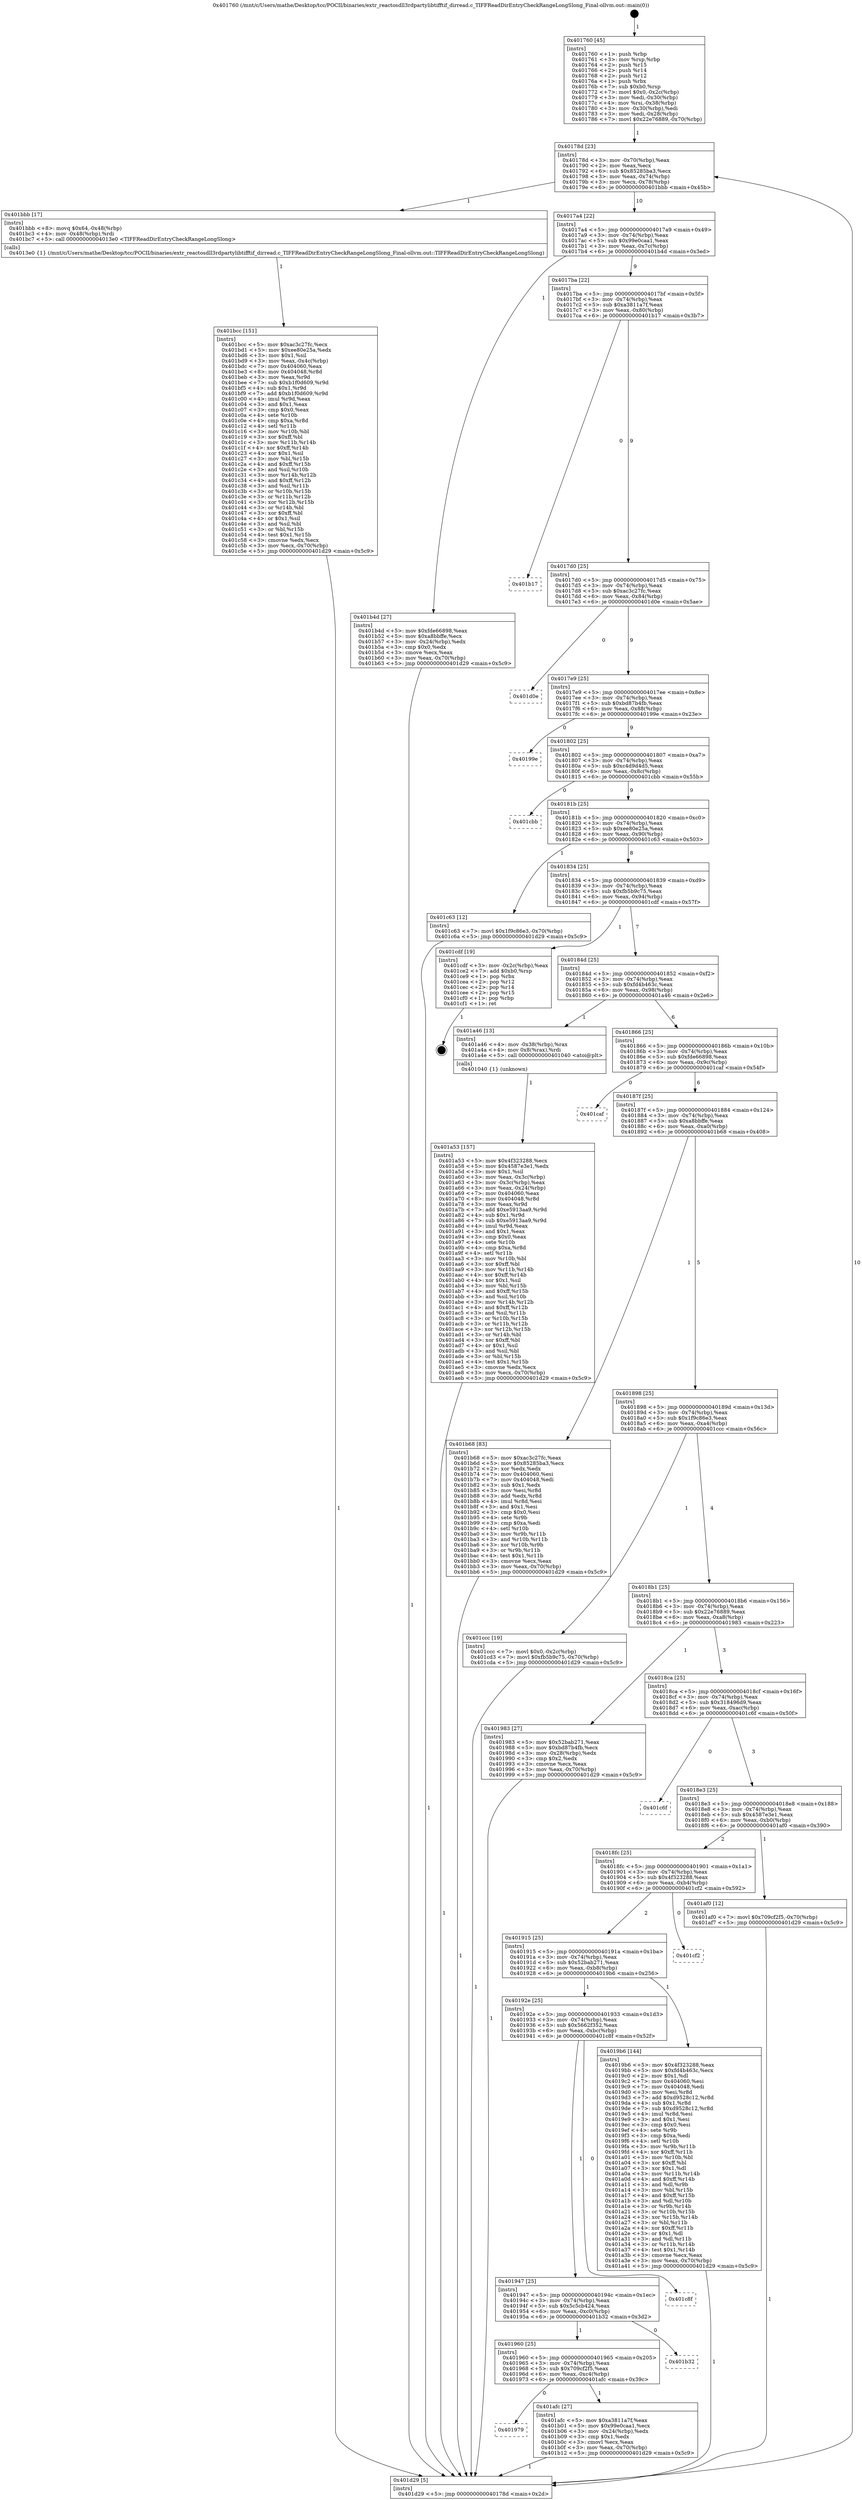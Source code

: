 digraph "0x401760" {
  label = "0x401760 (/mnt/c/Users/mathe/Desktop/tcc/POCII/binaries/extr_reactosdll3rdpartylibtifftif_dirread.c_TIFFReadDirEntryCheckRangeLongSlong_Final-ollvm.out::main(0))"
  labelloc = "t"
  node[shape=record]

  Entry [label="",width=0.3,height=0.3,shape=circle,fillcolor=black,style=filled]
  "0x40178d" [label="{
     0x40178d [23]\l
     | [instrs]\l
     &nbsp;&nbsp;0x40178d \<+3\>: mov -0x70(%rbp),%eax\l
     &nbsp;&nbsp;0x401790 \<+2\>: mov %eax,%ecx\l
     &nbsp;&nbsp;0x401792 \<+6\>: sub $0x85285ba3,%ecx\l
     &nbsp;&nbsp;0x401798 \<+3\>: mov %eax,-0x74(%rbp)\l
     &nbsp;&nbsp;0x40179b \<+3\>: mov %ecx,-0x78(%rbp)\l
     &nbsp;&nbsp;0x40179e \<+6\>: je 0000000000401bbb \<main+0x45b\>\l
  }"]
  "0x401bbb" [label="{
     0x401bbb [17]\l
     | [instrs]\l
     &nbsp;&nbsp;0x401bbb \<+8\>: movq $0x64,-0x48(%rbp)\l
     &nbsp;&nbsp;0x401bc3 \<+4\>: mov -0x48(%rbp),%rdi\l
     &nbsp;&nbsp;0x401bc7 \<+5\>: call 00000000004013e0 \<TIFFReadDirEntryCheckRangeLongSlong\>\l
     | [calls]\l
     &nbsp;&nbsp;0x4013e0 \{1\} (/mnt/c/Users/mathe/Desktop/tcc/POCII/binaries/extr_reactosdll3rdpartylibtifftif_dirread.c_TIFFReadDirEntryCheckRangeLongSlong_Final-ollvm.out::TIFFReadDirEntryCheckRangeLongSlong)\l
  }"]
  "0x4017a4" [label="{
     0x4017a4 [22]\l
     | [instrs]\l
     &nbsp;&nbsp;0x4017a4 \<+5\>: jmp 00000000004017a9 \<main+0x49\>\l
     &nbsp;&nbsp;0x4017a9 \<+3\>: mov -0x74(%rbp),%eax\l
     &nbsp;&nbsp;0x4017ac \<+5\>: sub $0x99e0caa1,%eax\l
     &nbsp;&nbsp;0x4017b1 \<+3\>: mov %eax,-0x7c(%rbp)\l
     &nbsp;&nbsp;0x4017b4 \<+6\>: je 0000000000401b4d \<main+0x3ed\>\l
  }"]
  Exit [label="",width=0.3,height=0.3,shape=circle,fillcolor=black,style=filled,peripheries=2]
  "0x401b4d" [label="{
     0x401b4d [27]\l
     | [instrs]\l
     &nbsp;&nbsp;0x401b4d \<+5\>: mov $0xfde66898,%eax\l
     &nbsp;&nbsp;0x401b52 \<+5\>: mov $0xa8bbffe,%ecx\l
     &nbsp;&nbsp;0x401b57 \<+3\>: mov -0x24(%rbp),%edx\l
     &nbsp;&nbsp;0x401b5a \<+3\>: cmp $0x0,%edx\l
     &nbsp;&nbsp;0x401b5d \<+3\>: cmove %ecx,%eax\l
     &nbsp;&nbsp;0x401b60 \<+3\>: mov %eax,-0x70(%rbp)\l
     &nbsp;&nbsp;0x401b63 \<+5\>: jmp 0000000000401d29 \<main+0x5c9\>\l
  }"]
  "0x4017ba" [label="{
     0x4017ba [22]\l
     | [instrs]\l
     &nbsp;&nbsp;0x4017ba \<+5\>: jmp 00000000004017bf \<main+0x5f\>\l
     &nbsp;&nbsp;0x4017bf \<+3\>: mov -0x74(%rbp),%eax\l
     &nbsp;&nbsp;0x4017c2 \<+5\>: sub $0xa3811a7f,%eax\l
     &nbsp;&nbsp;0x4017c7 \<+3\>: mov %eax,-0x80(%rbp)\l
     &nbsp;&nbsp;0x4017ca \<+6\>: je 0000000000401b17 \<main+0x3b7\>\l
  }"]
  "0x401bcc" [label="{
     0x401bcc [151]\l
     | [instrs]\l
     &nbsp;&nbsp;0x401bcc \<+5\>: mov $0xac3c27fc,%ecx\l
     &nbsp;&nbsp;0x401bd1 \<+5\>: mov $0xee80e25a,%edx\l
     &nbsp;&nbsp;0x401bd6 \<+3\>: mov $0x1,%sil\l
     &nbsp;&nbsp;0x401bd9 \<+3\>: mov %eax,-0x4c(%rbp)\l
     &nbsp;&nbsp;0x401bdc \<+7\>: mov 0x404060,%eax\l
     &nbsp;&nbsp;0x401be3 \<+8\>: mov 0x404048,%r8d\l
     &nbsp;&nbsp;0x401beb \<+3\>: mov %eax,%r9d\l
     &nbsp;&nbsp;0x401bee \<+7\>: sub $0xb1f0d609,%r9d\l
     &nbsp;&nbsp;0x401bf5 \<+4\>: sub $0x1,%r9d\l
     &nbsp;&nbsp;0x401bf9 \<+7\>: add $0xb1f0d609,%r9d\l
     &nbsp;&nbsp;0x401c00 \<+4\>: imul %r9d,%eax\l
     &nbsp;&nbsp;0x401c04 \<+3\>: and $0x1,%eax\l
     &nbsp;&nbsp;0x401c07 \<+3\>: cmp $0x0,%eax\l
     &nbsp;&nbsp;0x401c0a \<+4\>: sete %r10b\l
     &nbsp;&nbsp;0x401c0e \<+4\>: cmp $0xa,%r8d\l
     &nbsp;&nbsp;0x401c12 \<+4\>: setl %r11b\l
     &nbsp;&nbsp;0x401c16 \<+3\>: mov %r10b,%bl\l
     &nbsp;&nbsp;0x401c19 \<+3\>: xor $0xff,%bl\l
     &nbsp;&nbsp;0x401c1c \<+3\>: mov %r11b,%r14b\l
     &nbsp;&nbsp;0x401c1f \<+4\>: xor $0xff,%r14b\l
     &nbsp;&nbsp;0x401c23 \<+4\>: xor $0x1,%sil\l
     &nbsp;&nbsp;0x401c27 \<+3\>: mov %bl,%r15b\l
     &nbsp;&nbsp;0x401c2a \<+4\>: and $0xff,%r15b\l
     &nbsp;&nbsp;0x401c2e \<+3\>: and %sil,%r10b\l
     &nbsp;&nbsp;0x401c31 \<+3\>: mov %r14b,%r12b\l
     &nbsp;&nbsp;0x401c34 \<+4\>: and $0xff,%r12b\l
     &nbsp;&nbsp;0x401c38 \<+3\>: and %sil,%r11b\l
     &nbsp;&nbsp;0x401c3b \<+3\>: or %r10b,%r15b\l
     &nbsp;&nbsp;0x401c3e \<+3\>: or %r11b,%r12b\l
     &nbsp;&nbsp;0x401c41 \<+3\>: xor %r12b,%r15b\l
     &nbsp;&nbsp;0x401c44 \<+3\>: or %r14b,%bl\l
     &nbsp;&nbsp;0x401c47 \<+3\>: xor $0xff,%bl\l
     &nbsp;&nbsp;0x401c4a \<+4\>: or $0x1,%sil\l
     &nbsp;&nbsp;0x401c4e \<+3\>: and %sil,%bl\l
     &nbsp;&nbsp;0x401c51 \<+3\>: or %bl,%r15b\l
     &nbsp;&nbsp;0x401c54 \<+4\>: test $0x1,%r15b\l
     &nbsp;&nbsp;0x401c58 \<+3\>: cmovne %edx,%ecx\l
     &nbsp;&nbsp;0x401c5b \<+3\>: mov %ecx,-0x70(%rbp)\l
     &nbsp;&nbsp;0x401c5e \<+5\>: jmp 0000000000401d29 \<main+0x5c9\>\l
  }"]
  "0x401b17" [label="{
     0x401b17\l
  }", style=dashed]
  "0x4017d0" [label="{
     0x4017d0 [25]\l
     | [instrs]\l
     &nbsp;&nbsp;0x4017d0 \<+5\>: jmp 00000000004017d5 \<main+0x75\>\l
     &nbsp;&nbsp;0x4017d5 \<+3\>: mov -0x74(%rbp),%eax\l
     &nbsp;&nbsp;0x4017d8 \<+5\>: sub $0xac3c27fc,%eax\l
     &nbsp;&nbsp;0x4017dd \<+6\>: mov %eax,-0x84(%rbp)\l
     &nbsp;&nbsp;0x4017e3 \<+6\>: je 0000000000401d0e \<main+0x5ae\>\l
  }"]
  "0x401979" [label="{
     0x401979\l
  }", style=dashed]
  "0x401d0e" [label="{
     0x401d0e\l
  }", style=dashed]
  "0x4017e9" [label="{
     0x4017e9 [25]\l
     | [instrs]\l
     &nbsp;&nbsp;0x4017e9 \<+5\>: jmp 00000000004017ee \<main+0x8e\>\l
     &nbsp;&nbsp;0x4017ee \<+3\>: mov -0x74(%rbp),%eax\l
     &nbsp;&nbsp;0x4017f1 \<+5\>: sub $0xbd87b4fb,%eax\l
     &nbsp;&nbsp;0x4017f6 \<+6\>: mov %eax,-0x88(%rbp)\l
     &nbsp;&nbsp;0x4017fc \<+6\>: je 000000000040199e \<main+0x23e\>\l
  }"]
  "0x401afc" [label="{
     0x401afc [27]\l
     | [instrs]\l
     &nbsp;&nbsp;0x401afc \<+5\>: mov $0xa3811a7f,%eax\l
     &nbsp;&nbsp;0x401b01 \<+5\>: mov $0x99e0caa1,%ecx\l
     &nbsp;&nbsp;0x401b06 \<+3\>: mov -0x24(%rbp),%edx\l
     &nbsp;&nbsp;0x401b09 \<+3\>: cmp $0x1,%edx\l
     &nbsp;&nbsp;0x401b0c \<+3\>: cmovl %ecx,%eax\l
     &nbsp;&nbsp;0x401b0f \<+3\>: mov %eax,-0x70(%rbp)\l
     &nbsp;&nbsp;0x401b12 \<+5\>: jmp 0000000000401d29 \<main+0x5c9\>\l
  }"]
  "0x40199e" [label="{
     0x40199e\l
  }", style=dashed]
  "0x401802" [label="{
     0x401802 [25]\l
     | [instrs]\l
     &nbsp;&nbsp;0x401802 \<+5\>: jmp 0000000000401807 \<main+0xa7\>\l
     &nbsp;&nbsp;0x401807 \<+3\>: mov -0x74(%rbp),%eax\l
     &nbsp;&nbsp;0x40180a \<+5\>: sub $0xc4d9d4d5,%eax\l
     &nbsp;&nbsp;0x40180f \<+6\>: mov %eax,-0x8c(%rbp)\l
     &nbsp;&nbsp;0x401815 \<+6\>: je 0000000000401cbb \<main+0x55b\>\l
  }"]
  "0x401960" [label="{
     0x401960 [25]\l
     | [instrs]\l
     &nbsp;&nbsp;0x401960 \<+5\>: jmp 0000000000401965 \<main+0x205\>\l
     &nbsp;&nbsp;0x401965 \<+3\>: mov -0x74(%rbp),%eax\l
     &nbsp;&nbsp;0x401968 \<+5\>: sub $0x709cf2f5,%eax\l
     &nbsp;&nbsp;0x40196d \<+6\>: mov %eax,-0xc4(%rbp)\l
     &nbsp;&nbsp;0x401973 \<+6\>: je 0000000000401afc \<main+0x39c\>\l
  }"]
  "0x401cbb" [label="{
     0x401cbb\l
  }", style=dashed]
  "0x40181b" [label="{
     0x40181b [25]\l
     | [instrs]\l
     &nbsp;&nbsp;0x40181b \<+5\>: jmp 0000000000401820 \<main+0xc0\>\l
     &nbsp;&nbsp;0x401820 \<+3\>: mov -0x74(%rbp),%eax\l
     &nbsp;&nbsp;0x401823 \<+5\>: sub $0xee80e25a,%eax\l
     &nbsp;&nbsp;0x401828 \<+6\>: mov %eax,-0x90(%rbp)\l
     &nbsp;&nbsp;0x40182e \<+6\>: je 0000000000401c63 \<main+0x503\>\l
  }"]
  "0x401b32" [label="{
     0x401b32\l
  }", style=dashed]
  "0x401c63" [label="{
     0x401c63 [12]\l
     | [instrs]\l
     &nbsp;&nbsp;0x401c63 \<+7\>: movl $0x1f9c86e3,-0x70(%rbp)\l
     &nbsp;&nbsp;0x401c6a \<+5\>: jmp 0000000000401d29 \<main+0x5c9\>\l
  }"]
  "0x401834" [label="{
     0x401834 [25]\l
     | [instrs]\l
     &nbsp;&nbsp;0x401834 \<+5\>: jmp 0000000000401839 \<main+0xd9\>\l
     &nbsp;&nbsp;0x401839 \<+3\>: mov -0x74(%rbp),%eax\l
     &nbsp;&nbsp;0x40183c \<+5\>: sub $0xfb5b9c75,%eax\l
     &nbsp;&nbsp;0x401841 \<+6\>: mov %eax,-0x94(%rbp)\l
     &nbsp;&nbsp;0x401847 \<+6\>: je 0000000000401cdf \<main+0x57f\>\l
  }"]
  "0x401947" [label="{
     0x401947 [25]\l
     | [instrs]\l
     &nbsp;&nbsp;0x401947 \<+5\>: jmp 000000000040194c \<main+0x1ec\>\l
     &nbsp;&nbsp;0x40194c \<+3\>: mov -0x74(%rbp),%eax\l
     &nbsp;&nbsp;0x40194f \<+5\>: sub $0x5c5cb424,%eax\l
     &nbsp;&nbsp;0x401954 \<+6\>: mov %eax,-0xc0(%rbp)\l
     &nbsp;&nbsp;0x40195a \<+6\>: je 0000000000401b32 \<main+0x3d2\>\l
  }"]
  "0x401cdf" [label="{
     0x401cdf [19]\l
     | [instrs]\l
     &nbsp;&nbsp;0x401cdf \<+3\>: mov -0x2c(%rbp),%eax\l
     &nbsp;&nbsp;0x401ce2 \<+7\>: add $0xb0,%rsp\l
     &nbsp;&nbsp;0x401ce9 \<+1\>: pop %rbx\l
     &nbsp;&nbsp;0x401cea \<+2\>: pop %r12\l
     &nbsp;&nbsp;0x401cec \<+2\>: pop %r14\l
     &nbsp;&nbsp;0x401cee \<+2\>: pop %r15\l
     &nbsp;&nbsp;0x401cf0 \<+1\>: pop %rbp\l
     &nbsp;&nbsp;0x401cf1 \<+1\>: ret\l
  }"]
  "0x40184d" [label="{
     0x40184d [25]\l
     | [instrs]\l
     &nbsp;&nbsp;0x40184d \<+5\>: jmp 0000000000401852 \<main+0xf2\>\l
     &nbsp;&nbsp;0x401852 \<+3\>: mov -0x74(%rbp),%eax\l
     &nbsp;&nbsp;0x401855 \<+5\>: sub $0xfd4b463c,%eax\l
     &nbsp;&nbsp;0x40185a \<+6\>: mov %eax,-0x98(%rbp)\l
     &nbsp;&nbsp;0x401860 \<+6\>: je 0000000000401a46 \<main+0x2e6\>\l
  }"]
  "0x401c8f" [label="{
     0x401c8f\l
  }", style=dashed]
  "0x401a46" [label="{
     0x401a46 [13]\l
     | [instrs]\l
     &nbsp;&nbsp;0x401a46 \<+4\>: mov -0x38(%rbp),%rax\l
     &nbsp;&nbsp;0x401a4a \<+4\>: mov 0x8(%rax),%rdi\l
     &nbsp;&nbsp;0x401a4e \<+5\>: call 0000000000401040 \<atoi@plt\>\l
     | [calls]\l
     &nbsp;&nbsp;0x401040 \{1\} (unknown)\l
  }"]
  "0x401866" [label="{
     0x401866 [25]\l
     | [instrs]\l
     &nbsp;&nbsp;0x401866 \<+5\>: jmp 000000000040186b \<main+0x10b\>\l
     &nbsp;&nbsp;0x40186b \<+3\>: mov -0x74(%rbp),%eax\l
     &nbsp;&nbsp;0x40186e \<+5\>: sub $0xfde66898,%eax\l
     &nbsp;&nbsp;0x401873 \<+6\>: mov %eax,-0x9c(%rbp)\l
     &nbsp;&nbsp;0x401879 \<+6\>: je 0000000000401caf \<main+0x54f\>\l
  }"]
  "0x401a53" [label="{
     0x401a53 [157]\l
     | [instrs]\l
     &nbsp;&nbsp;0x401a53 \<+5\>: mov $0x4f323288,%ecx\l
     &nbsp;&nbsp;0x401a58 \<+5\>: mov $0x4587e3e1,%edx\l
     &nbsp;&nbsp;0x401a5d \<+3\>: mov $0x1,%sil\l
     &nbsp;&nbsp;0x401a60 \<+3\>: mov %eax,-0x3c(%rbp)\l
     &nbsp;&nbsp;0x401a63 \<+3\>: mov -0x3c(%rbp),%eax\l
     &nbsp;&nbsp;0x401a66 \<+3\>: mov %eax,-0x24(%rbp)\l
     &nbsp;&nbsp;0x401a69 \<+7\>: mov 0x404060,%eax\l
     &nbsp;&nbsp;0x401a70 \<+8\>: mov 0x404048,%r8d\l
     &nbsp;&nbsp;0x401a78 \<+3\>: mov %eax,%r9d\l
     &nbsp;&nbsp;0x401a7b \<+7\>: add $0xe5913aa9,%r9d\l
     &nbsp;&nbsp;0x401a82 \<+4\>: sub $0x1,%r9d\l
     &nbsp;&nbsp;0x401a86 \<+7\>: sub $0xe5913aa9,%r9d\l
     &nbsp;&nbsp;0x401a8d \<+4\>: imul %r9d,%eax\l
     &nbsp;&nbsp;0x401a91 \<+3\>: and $0x1,%eax\l
     &nbsp;&nbsp;0x401a94 \<+3\>: cmp $0x0,%eax\l
     &nbsp;&nbsp;0x401a97 \<+4\>: sete %r10b\l
     &nbsp;&nbsp;0x401a9b \<+4\>: cmp $0xa,%r8d\l
     &nbsp;&nbsp;0x401a9f \<+4\>: setl %r11b\l
     &nbsp;&nbsp;0x401aa3 \<+3\>: mov %r10b,%bl\l
     &nbsp;&nbsp;0x401aa6 \<+3\>: xor $0xff,%bl\l
     &nbsp;&nbsp;0x401aa9 \<+3\>: mov %r11b,%r14b\l
     &nbsp;&nbsp;0x401aac \<+4\>: xor $0xff,%r14b\l
     &nbsp;&nbsp;0x401ab0 \<+4\>: xor $0x1,%sil\l
     &nbsp;&nbsp;0x401ab4 \<+3\>: mov %bl,%r15b\l
     &nbsp;&nbsp;0x401ab7 \<+4\>: and $0xff,%r15b\l
     &nbsp;&nbsp;0x401abb \<+3\>: and %sil,%r10b\l
     &nbsp;&nbsp;0x401abe \<+3\>: mov %r14b,%r12b\l
     &nbsp;&nbsp;0x401ac1 \<+4\>: and $0xff,%r12b\l
     &nbsp;&nbsp;0x401ac5 \<+3\>: and %sil,%r11b\l
     &nbsp;&nbsp;0x401ac8 \<+3\>: or %r10b,%r15b\l
     &nbsp;&nbsp;0x401acb \<+3\>: or %r11b,%r12b\l
     &nbsp;&nbsp;0x401ace \<+3\>: xor %r12b,%r15b\l
     &nbsp;&nbsp;0x401ad1 \<+3\>: or %r14b,%bl\l
     &nbsp;&nbsp;0x401ad4 \<+3\>: xor $0xff,%bl\l
     &nbsp;&nbsp;0x401ad7 \<+4\>: or $0x1,%sil\l
     &nbsp;&nbsp;0x401adb \<+3\>: and %sil,%bl\l
     &nbsp;&nbsp;0x401ade \<+3\>: or %bl,%r15b\l
     &nbsp;&nbsp;0x401ae1 \<+4\>: test $0x1,%r15b\l
     &nbsp;&nbsp;0x401ae5 \<+3\>: cmovne %edx,%ecx\l
     &nbsp;&nbsp;0x401ae8 \<+3\>: mov %ecx,-0x70(%rbp)\l
     &nbsp;&nbsp;0x401aeb \<+5\>: jmp 0000000000401d29 \<main+0x5c9\>\l
  }"]
  "0x401caf" [label="{
     0x401caf\l
  }", style=dashed]
  "0x40187f" [label="{
     0x40187f [25]\l
     | [instrs]\l
     &nbsp;&nbsp;0x40187f \<+5\>: jmp 0000000000401884 \<main+0x124\>\l
     &nbsp;&nbsp;0x401884 \<+3\>: mov -0x74(%rbp),%eax\l
     &nbsp;&nbsp;0x401887 \<+5\>: sub $0xa8bbffe,%eax\l
     &nbsp;&nbsp;0x40188c \<+6\>: mov %eax,-0xa0(%rbp)\l
     &nbsp;&nbsp;0x401892 \<+6\>: je 0000000000401b68 \<main+0x408\>\l
  }"]
  "0x40192e" [label="{
     0x40192e [25]\l
     | [instrs]\l
     &nbsp;&nbsp;0x40192e \<+5\>: jmp 0000000000401933 \<main+0x1d3\>\l
     &nbsp;&nbsp;0x401933 \<+3\>: mov -0x74(%rbp),%eax\l
     &nbsp;&nbsp;0x401936 \<+5\>: sub $0x5662f352,%eax\l
     &nbsp;&nbsp;0x40193b \<+6\>: mov %eax,-0xbc(%rbp)\l
     &nbsp;&nbsp;0x401941 \<+6\>: je 0000000000401c8f \<main+0x52f\>\l
  }"]
  "0x401b68" [label="{
     0x401b68 [83]\l
     | [instrs]\l
     &nbsp;&nbsp;0x401b68 \<+5\>: mov $0xac3c27fc,%eax\l
     &nbsp;&nbsp;0x401b6d \<+5\>: mov $0x85285ba3,%ecx\l
     &nbsp;&nbsp;0x401b72 \<+2\>: xor %edx,%edx\l
     &nbsp;&nbsp;0x401b74 \<+7\>: mov 0x404060,%esi\l
     &nbsp;&nbsp;0x401b7b \<+7\>: mov 0x404048,%edi\l
     &nbsp;&nbsp;0x401b82 \<+3\>: sub $0x1,%edx\l
     &nbsp;&nbsp;0x401b85 \<+3\>: mov %esi,%r8d\l
     &nbsp;&nbsp;0x401b88 \<+3\>: add %edx,%r8d\l
     &nbsp;&nbsp;0x401b8b \<+4\>: imul %r8d,%esi\l
     &nbsp;&nbsp;0x401b8f \<+3\>: and $0x1,%esi\l
     &nbsp;&nbsp;0x401b92 \<+3\>: cmp $0x0,%esi\l
     &nbsp;&nbsp;0x401b95 \<+4\>: sete %r9b\l
     &nbsp;&nbsp;0x401b99 \<+3\>: cmp $0xa,%edi\l
     &nbsp;&nbsp;0x401b9c \<+4\>: setl %r10b\l
     &nbsp;&nbsp;0x401ba0 \<+3\>: mov %r9b,%r11b\l
     &nbsp;&nbsp;0x401ba3 \<+3\>: and %r10b,%r11b\l
     &nbsp;&nbsp;0x401ba6 \<+3\>: xor %r10b,%r9b\l
     &nbsp;&nbsp;0x401ba9 \<+3\>: or %r9b,%r11b\l
     &nbsp;&nbsp;0x401bac \<+4\>: test $0x1,%r11b\l
     &nbsp;&nbsp;0x401bb0 \<+3\>: cmovne %ecx,%eax\l
     &nbsp;&nbsp;0x401bb3 \<+3\>: mov %eax,-0x70(%rbp)\l
     &nbsp;&nbsp;0x401bb6 \<+5\>: jmp 0000000000401d29 \<main+0x5c9\>\l
  }"]
  "0x401898" [label="{
     0x401898 [25]\l
     | [instrs]\l
     &nbsp;&nbsp;0x401898 \<+5\>: jmp 000000000040189d \<main+0x13d\>\l
     &nbsp;&nbsp;0x40189d \<+3\>: mov -0x74(%rbp),%eax\l
     &nbsp;&nbsp;0x4018a0 \<+5\>: sub $0x1f9c86e3,%eax\l
     &nbsp;&nbsp;0x4018a5 \<+6\>: mov %eax,-0xa4(%rbp)\l
     &nbsp;&nbsp;0x4018ab \<+6\>: je 0000000000401ccc \<main+0x56c\>\l
  }"]
  "0x4019b6" [label="{
     0x4019b6 [144]\l
     | [instrs]\l
     &nbsp;&nbsp;0x4019b6 \<+5\>: mov $0x4f323288,%eax\l
     &nbsp;&nbsp;0x4019bb \<+5\>: mov $0xfd4b463c,%ecx\l
     &nbsp;&nbsp;0x4019c0 \<+2\>: mov $0x1,%dl\l
     &nbsp;&nbsp;0x4019c2 \<+7\>: mov 0x404060,%esi\l
     &nbsp;&nbsp;0x4019c9 \<+7\>: mov 0x404048,%edi\l
     &nbsp;&nbsp;0x4019d0 \<+3\>: mov %esi,%r8d\l
     &nbsp;&nbsp;0x4019d3 \<+7\>: add $0xd9528c12,%r8d\l
     &nbsp;&nbsp;0x4019da \<+4\>: sub $0x1,%r8d\l
     &nbsp;&nbsp;0x4019de \<+7\>: sub $0xd9528c12,%r8d\l
     &nbsp;&nbsp;0x4019e5 \<+4\>: imul %r8d,%esi\l
     &nbsp;&nbsp;0x4019e9 \<+3\>: and $0x1,%esi\l
     &nbsp;&nbsp;0x4019ec \<+3\>: cmp $0x0,%esi\l
     &nbsp;&nbsp;0x4019ef \<+4\>: sete %r9b\l
     &nbsp;&nbsp;0x4019f3 \<+3\>: cmp $0xa,%edi\l
     &nbsp;&nbsp;0x4019f6 \<+4\>: setl %r10b\l
     &nbsp;&nbsp;0x4019fa \<+3\>: mov %r9b,%r11b\l
     &nbsp;&nbsp;0x4019fd \<+4\>: xor $0xff,%r11b\l
     &nbsp;&nbsp;0x401a01 \<+3\>: mov %r10b,%bl\l
     &nbsp;&nbsp;0x401a04 \<+3\>: xor $0xff,%bl\l
     &nbsp;&nbsp;0x401a07 \<+3\>: xor $0x1,%dl\l
     &nbsp;&nbsp;0x401a0a \<+3\>: mov %r11b,%r14b\l
     &nbsp;&nbsp;0x401a0d \<+4\>: and $0xff,%r14b\l
     &nbsp;&nbsp;0x401a11 \<+3\>: and %dl,%r9b\l
     &nbsp;&nbsp;0x401a14 \<+3\>: mov %bl,%r15b\l
     &nbsp;&nbsp;0x401a17 \<+4\>: and $0xff,%r15b\l
     &nbsp;&nbsp;0x401a1b \<+3\>: and %dl,%r10b\l
     &nbsp;&nbsp;0x401a1e \<+3\>: or %r9b,%r14b\l
     &nbsp;&nbsp;0x401a21 \<+3\>: or %r10b,%r15b\l
     &nbsp;&nbsp;0x401a24 \<+3\>: xor %r15b,%r14b\l
     &nbsp;&nbsp;0x401a27 \<+3\>: or %bl,%r11b\l
     &nbsp;&nbsp;0x401a2a \<+4\>: xor $0xff,%r11b\l
     &nbsp;&nbsp;0x401a2e \<+3\>: or $0x1,%dl\l
     &nbsp;&nbsp;0x401a31 \<+3\>: and %dl,%r11b\l
     &nbsp;&nbsp;0x401a34 \<+3\>: or %r11b,%r14b\l
     &nbsp;&nbsp;0x401a37 \<+4\>: test $0x1,%r14b\l
     &nbsp;&nbsp;0x401a3b \<+3\>: cmovne %ecx,%eax\l
     &nbsp;&nbsp;0x401a3e \<+3\>: mov %eax,-0x70(%rbp)\l
     &nbsp;&nbsp;0x401a41 \<+5\>: jmp 0000000000401d29 \<main+0x5c9\>\l
  }"]
  "0x401ccc" [label="{
     0x401ccc [19]\l
     | [instrs]\l
     &nbsp;&nbsp;0x401ccc \<+7\>: movl $0x0,-0x2c(%rbp)\l
     &nbsp;&nbsp;0x401cd3 \<+7\>: movl $0xfb5b9c75,-0x70(%rbp)\l
     &nbsp;&nbsp;0x401cda \<+5\>: jmp 0000000000401d29 \<main+0x5c9\>\l
  }"]
  "0x4018b1" [label="{
     0x4018b1 [25]\l
     | [instrs]\l
     &nbsp;&nbsp;0x4018b1 \<+5\>: jmp 00000000004018b6 \<main+0x156\>\l
     &nbsp;&nbsp;0x4018b6 \<+3\>: mov -0x74(%rbp),%eax\l
     &nbsp;&nbsp;0x4018b9 \<+5\>: sub $0x22e76889,%eax\l
     &nbsp;&nbsp;0x4018be \<+6\>: mov %eax,-0xa8(%rbp)\l
     &nbsp;&nbsp;0x4018c4 \<+6\>: je 0000000000401983 \<main+0x223\>\l
  }"]
  "0x401915" [label="{
     0x401915 [25]\l
     | [instrs]\l
     &nbsp;&nbsp;0x401915 \<+5\>: jmp 000000000040191a \<main+0x1ba\>\l
     &nbsp;&nbsp;0x40191a \<+3\>: mov -0x74(%rbp),%eax\l
     &nbsp;&nbsp;0x40191d \<+5\>: sub $0x52bab271,%eax\l
     &nbsp;&nbsp;0x401922 \<+6\>: mov %eax,-0xb8(%rbp)\l
     &nbsp;&nbsp;0x401928 \<+6\>: je 00000000004019b6 \<main+0x256\>\l
  }"]
  "0x401983" [label="{
     0x401983 [27]\l
     | [instrs]\l
     &nbsp;&nbsp;0x401983 \<+5\>: mov $0x52bab271,%eax\l
     &nbsp;&nbsp;0x401988 \<+5\>: mov $0xbd87b4fb,%ecx\l
     &nbsp;&nbsp;0x40198d \<+3\>: mov -0x28(%rbp),%edx\l
     &nbsp;&nbsp;0x401990 \<+3\>: cmp $0x2,%edx\l
     &nbsp;&nbsp;0x401993 \<+3\>: cmovne %ecx,%eax\l
     &nbsp;&nbsp;0x401996 \<+3\>: mov %eax,-0x70(%rbp)\l
     &nbsp;&nbsp;0x401999 \<+5\>: jmp 0000000000401d29 \<main+0x5c9\>\l
  }"]
  "0x4018ca" [label="{
     0x4018ca [25]\l
     | [instrs]\l
     &nbsp;&nbsp;0x4018ca \<+5\>: jmp 00000000004018cf \<main+0x16f\>\l
     &nbsp;&nbsp;0x4018cf \<+3\>: mov -0x74(%rbp),%eax\l
     &nbsp;&nbsp;0x4018d2 \<+5\>: sub $0x318496d9,%eax\l
     &nbsp;&nbsp;0x4018d7 \<+6\>: mov %eax,-0xac(%rbp)\l
     &nbsp;&nbsp;0x4018dd \<+6\>: je 0000000000401c6f \<main+0x50f\>\l
  }"]
  "0x401d29" [label="{
     0x401d29 [5]\l
     | [instrs]\l
     &nbsp;&nbsp;0x401d29 \<+5\>: jmp 000000000040178d \<main+0x2d\>\l
  }"]
  "0x401760" [label="{
     0x401760 [45]\l
     | [instrs]\l
     &nbsp;&nbsp;0x401760 \<+1\>: push %rbp\l
     &nbsp;&nbsp;0x401761 \<+3\>: mov %rsp,%rbp\l
     &nbsp;&nbsp;0x401764 \<+2\>: push %r15\l
     &nbsp;&nbsp;0x401766 \<+2\>: push %r14\l
     &nbsp;&nbsp;0x401768 \<+2\>: push %r12\l
     &nbsp;&nbsp;0x40176a \<+1\>: push %rbx\l
     &nbsp;&nbsp;0x40176b \<+7\>: sub $0xb0,%rsp\l
     &nbsp;&nbsp;0x401772 \<+7\>: movl $0x0,-0x2c(%rbp)\l
     &nbsp;&nbsp;0x401779 \<+3\>: mov %edi,-0x30(%rbp)\l
     &nbsp;&nbsp;0x40177c \<+4\>: mov %rsi,-0x38(%rbp)\l
     &nbsp;&nbsp;0x401780 \<+3\>: mov -0x30(%rbp),%edi\l
     &nbsp;&nbsp;0x401783 \<+3\>: mov %edi,-0x28(%rbp)\l
     &nbsp;&nbsp;0x401786 \<+7\>: movl $0x22e76889,-0x70(%rbp)\l
  }"]
  "0x401cf2" [label="{
     0x401cf2\l
  }", style=dashed]
  "0x401c6f" [label="{
     0x401c6f\l
  }", style=dashed]
  "0x4018e3" [label="{
     0x4018e3 [25]\l
     | [instrs]\l
     &nbsp;&nbsp;0x4018e3 \<+5\>: jmp 00000000004018e8 \<main+0x188\>\l
     &nbsp;&nbsp;0x4018e8 \<+3\>: mov -0x74(%rbp),%eax\l
     &nbsp;&nbsp;0x4018eb \<+5\>: sub $0x4587e3e1,%eax\l
     &nbsp;&nbsp;0x4018f0 \<+6\>: mov %eax,-0xb0(%rbp)\l
     &nbsp;&nbsp;0x4018f6 \<+6\>: je 0000000000401af0 \<main+0x390\>\l
  }"]
  "0x4018fc" [label="{
     0x4018fc [25]\l
     | [instrs]\l
     &nbsp;&nbsp;0x4018fc \<+5\>: jmp 0000000000401901 \<main+0x1a1\>\l
     &nbsp;&nbsp;0x401901 \<+3\>: mov -0x74(%rbp),%eax\l
     &nbsp;&nbsp;0x401904 \<+5\>: sub $0x4f323288,%eax\l
     &nbsp;&nbsp;0x401909 \<+6\>: mov %eax,-0xb4(%rbp)\l
     &nbsp;&nbsp;0x40190f \<+6\>: je 0000000000401cf2 \<main+0x592\>\l
  }"]
  "0x401af0" [label="{
     0x401af0 [12]\l
     | [instrs]\l
     &nbsp;&nbsp;0x401af0 \<+7\>: movl $0x709cf2f5,-0x70(%rbp)\l
     &nbsp;&nbsp;0x401af7 \<+5\>: jmp 0000000000401d29 \<main+0x5c9\>\l
  }"]
  Entry -> "0x401760" [label=" 1"]
  "0x40178d" -> "0x401bbb" [label=" 1"]
  "0x40178d" -> "0x4017a4" [label=" 10"]
  "0x401cdf" -> Exit [label=" 1"]
  "0x4017a4" -> "0x401b4d" [label=" 1"]
  "0x4017a4" -> "0x4017ba" [label=" 9"]
  "0x401ccc" -> "0x401d29" [label=" 1"]
  "0x4017ba" -> "0x401b17" [label=" 0"]
  "0x4017ba" -> "0x4017d0" [label=" 9"]
  "0x401c63" -> "0x401d29" [label=" 1"]
  "0x4017d0" -> "0x401d0e" [label=" 0"]
  "0x4017d0" -> "0x4017e9" [label=" 9"]
  "0x401bcc" -> "0x401d29" [label=" 1"]
  "0x4017e9" -> "0x40199e" [label=" 0"]
  "0x4017e9" -> "0x401802" [label=" 9"]
  "0x401bbb" -> "0x401bcc" [label=" 1"]
  "0x401802" -> "0x401cbb" [label=" 0"]
  "0x401802" -> "0x40181b" [label=" 9"]
  "0x401b4d" -> "0x401d29" [label=" 1"]
  "0x40181b" -> "0x401c63" [label=" 1"]
  "0x40181b" -> "0x401834" [label=" 8"]
  "0x401afc" -> "0x401d29" [label=" 1"]
  "0x401834" -> "0x401cdf" [label=" 1"]
  "0x401834" -> "0x40184d" [label=" 7"]
  "0x401960" -> "0x401afc" [label=" 1"]
  "0x40184d" -> "0x401a46" [label=" 1"]
  "0x40184d" -> "0x401866" [label=" 6"]
  "0x401b68" -> "0x401d29" [label=" 1"]
  "0x401866" -> "0x401caf" [label=" 0"]
  "0x401866" -> "0x40187f" [label=" 6"]
  "0x401947" -> "0x401b32" [label=" 0"]
  "0x40187f" -> "0x401b68" [label=" 1"]
  "0x40187f" -> "0x401898" [label=" 5"]
  "0x401960" -> "0x401979" [label=" 0"]
  "0x401898" -> "0x401ccc" [label=" 1"]
  "0x401898" -> "0x4018b1" [label=" 4"]
  "0x40192e" -> "0x401947" [label=" 1"]
  "0x4018b1" -> "0x401983" [label=" 1"]
  "0x4018b1" -> "0x4018ca" [label=" 3"]
  "0x401983" -> "0x401d29" [label=" 1"]
  "0x401760" -> "0x40178d" [label=" 1"]
  "0x401d29" -> "0x40178d" [label=" 10"]
  "0x401947" -> "0x401960" [label=" 1"]
  "0x4018ca" -> "0x401c6f" [label=" 0"]
  "0x4018ca" -> "0x4018e3" [label=" 3"]
  "0x401af0" -> "0x401d29" [label=" 1"]
  "0x4018e3" -> "0x401af0" [label=" 1"]
  "0x4018e3" -> "0x4018fc" [label=" 2"]
  "0x401a53" -> "0x401d29" [label=" 1"]
  "0x4018fc" -> "0x401cf2" [label=" 0"]
  "0x4018fc" -> "0x401915" [label=" 2"]
  "0x40192e" -> "0x401c8f" [label=" 0"]
  "0x401915" -> "0x4019b6" [label=" 1"]
  "0x401915" -> "0x40192e" [label=" 1"]
  "0x4019b6" -> "0x401d29" [label=" 1"]
  "0x401a46" -> "0x401a53" [label=" 1"]
}
